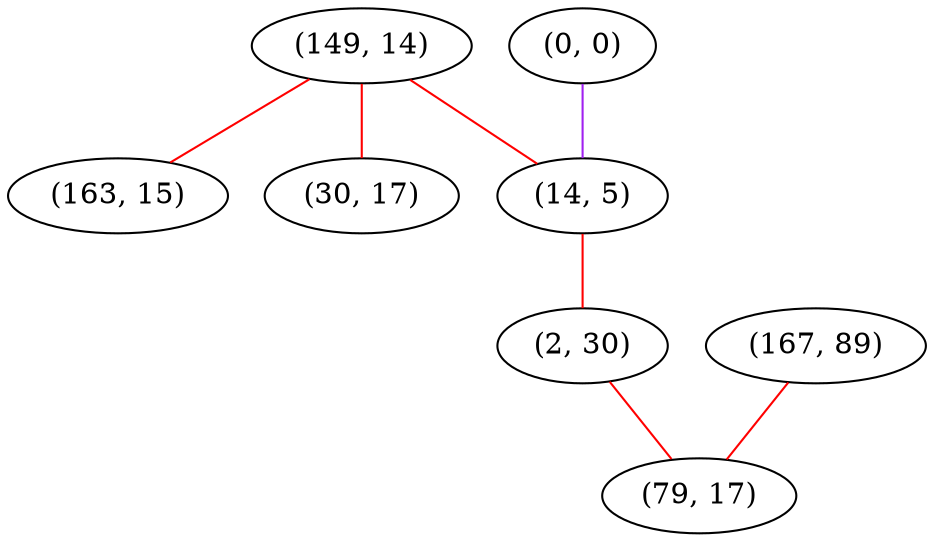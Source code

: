 graph "" {
"(149, 14)";
"(163, 15)";
"(0, 0)";
"(14, 5)";
"(2, 30)";
"(167, 89)";
"(30, 17)";
"(79, 17)";
"(149, 14)" -- "(163, 15)"  [color=red, key=0, weight=1];
"(149, 14)" -- "(30, 17)"  [color=red, key=0, weight=1];
"(149, 14)" -- "(14, 5)"  [color=red, key=0, weight=1];
"(0, 0)" -- "(14, 5)"  [color=purple, key=0, weight=4];
"(14, 5)" -- "(2, 30)"  [color=red, key=0, weight=1];
"(2, 30)" -- "(79, 17)"  [color=red, key=0, weight=1];
"(167, 89)" -- "(79, 17)"  [color=red, key=0, weight=1];
}
